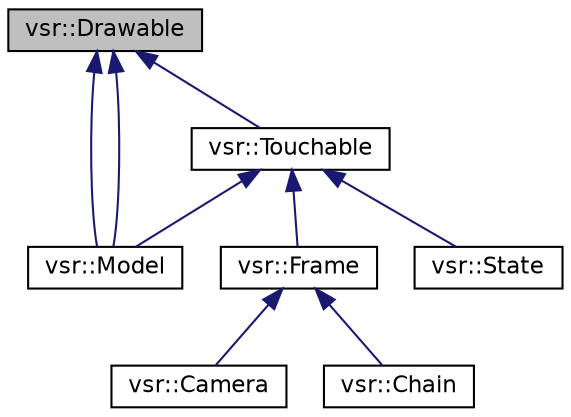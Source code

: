 digraph G
{
  edge [fontname="Helvetica",fontsize="11",labelfontname="Helvetica",labelfontsize="11"];
  node [fontname="Helvetica",fontsize="11",shape=record];
  Node1 [label="vsr::Drawable",height=0.2,width=0.4,color="black", fillcolor="grey75", style="filled" fontcolor="black"];
  Node1 -> Node2 [dir="back",color="midnightblue",fontsize="11",style="solid",fontname="Helvetica"];
  Node2 [label="vsr::Model",height=0.2,width=0.4,color="black", fillcolor="white", style="filled",URL="$classvsr_1_1_model.html"];
  Node1 -> Node2 [dir="back",color="midnightblue",fontsize="11",style="solid",fontname="Helvetica"];
  Node1 -> Node3 [dir="back",color="midnightblue",fontsize="11",style="solid",fontname="Helvetica"];
  Node3 [label="vsr::Touchable",height=0.2,width=0.4,color="black", fillcolor="white", style="filled",URL="$classvsr_1_1_touchable.html"];
  Node3 -> Node4 [dir="back",color="midnightblue",fontsize="11",style="solid",fontname="Helvetica"];
  Node4 [label="vsr::Frame",height=0.2,width=0.4,color="black", fillcolor="white", style="filled",URL="$classvsr_1_1_frame.html"];
  Node4 -> Node5 [dir="back",color="midnightblue",fontsize="11",style="solid",fontname="Helvetica"];
  Node5 [label="vsr::Camera",height=0.2,width=0.4,color="black", fillcolor="white", style="filled",URL="$classvsr_1_1_camera.html"];
  Node4 -> Node6 [dir="back",color="midnightblue",fontsize="11",style="solid",fontname="Helvetica"];
  Node6 [label="vsr::Chain",height=0.2,width=0.4,color="black", fillcolor="white", style="filled",URL="$classvsr_1_1_chain.html"];
  Node3 -> Node2 [dir="back",color="midnightblue",fontsize="11",style="solid",fontname="Helvetica"];
  Node3 -> Node7 [dir="back",color="midnightblue",fontsize="11",style="solid",fontname="Helvetica"];
  Node7 [label="vsr::State",height=0.2,width=0.4,color="black", fillcolor="white", style="filled",URL="$classvsr_1_1_state.html"];
}
